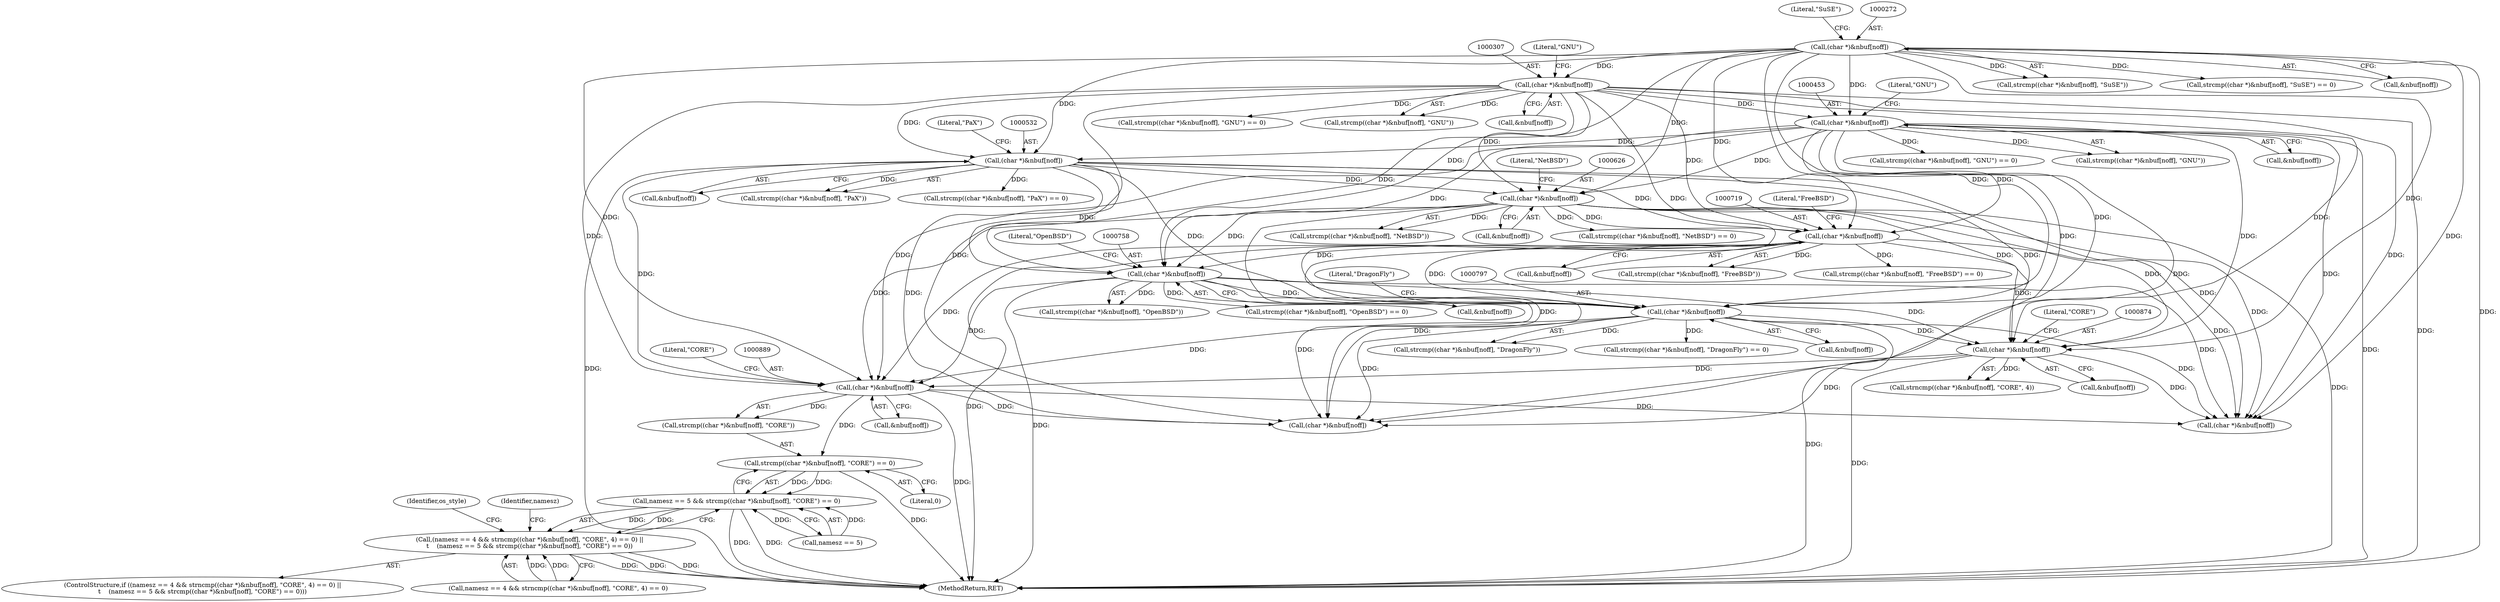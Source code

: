 digraph "0_file_ce90e05774dd77d86cfc8dfa6da57b32816841c4_2@API" {
"1000886" [label="(Call,strcmp((char *)&nbuf[noff], \"CORE\") == 0)"];
"1000888" [label="(Call,(char *)&nbuf[noff])"];
"1000531" [label="(Call,(char *)&nbuf[noff])"];
"1000271" [label="(Call,(char *)&nbuf[noff])"];
"1000306" [label="(Call,(char *)&nbuf[noff])"];
"1000452" [label="(Call,(char *)&nbuf[noff])"];
"1000625" [label="(Call,(char *)&nbuf[noff])"];
"1000757" [label="(Call,(char *)&nbuf[noff])"];
"1000718" [label="(Call,(char *)&nbuf[noff])"];
"1000796" [label="(Call,(char *)&nbuf[noff])"];
"1000873" [label="(Call,(char *)&nbuf[noff])"];
"1000882" [label="(Call,namesz == 5 && strcmp((char *)&nbuf[noff], \"CORE\") == 0)"];
"1000866" [label="(Call,(namesz == 4 && strncmp((char *)&nbuf[noff], \"CORE\", 4) == 0) ||\n\t    (namesz == 5 && strcmp((char *)&nbuf[noff], \"CORE\") == 0))"];
"1000894" [label="(Literal,\"CORE\")"];
"1000271" [label="(Call,(char *)&nbuf[noff])"];
"1000759" [label="(Call,&nbuf[noff])"];
"1000883" [label="(Call,namesz == 5)"];
"1000631" [label="(Literal,\"NetBSD\")"];
"1000720" [label="(Call,&nbuf[noff])"];
"1000452" [label="(Call,(char *)&nbuf[noff])"];
"1000865" [label="(ControlStructure,if ((namesz == 4 && strncmp((char *)&nbuf[noff], \"CORE\", 4) == 0) ||\n\t    (namesz == 5 && strcmp((char *)&nbuf[noff], \"CORE\") == 0)))"];
"1000798" [label="(Call,&nbuf[noff])"];
"1000454" [label="(Call,&nbuf[noff])"];
"1000533" [label="(Call,&nbuf[noff])"];
"1000451" [label="(Call,strcmp((char *)&nbuf[noff], \"GNU\"))"];
"1000277" [label="(Literal,\"SuSE\")"];
"1000886" [label="(Call,strcmp((char *)&nbuf[noff], \"CORE\") == 0)"];
"1000756" [label="(Call,strcmp((char *)&nbuf[noff], \"OpenBSD\"))"];
"1000866" [label="(Call,(namesz == 4 && strncmp((char *)&nbuf[noff], \"CORE\", 4) == 0) ||\n\t    (namesz == 5 && strcmp((char *)&nbuf[noff], \"CORE\") == 0))"];
"1000718" [label="(Call,(char *)&nbuf[noff])"];
"1000895" [label="(Literal,0)"];
"1000530" [label="(Call,strcmp((char *)&nbuf[noff], \"PaX\"))"];
"1000888" [label="(Call,(char *)&nbuf[noff])"];
"1000887" [label="(Call,strcmp((char *)&nbuf[noff], \"CORE\"))"];
"1000537" [label="(Literal,\"PaX\")"];
"1000890" [label="(Call,&nbuf[noff])"];
"1000450" [label="(Call,strcmp((char *)&nbuf[noff], \"GNU\") == 0)"];
"1000898" [label="(Identifier,os_style)"];
"1000304" [label="(Call,strcmp((char *)&nbuf[noff], \"GNU\") == 0)"];
"1000270" [label="(Call,strcmp((char *)&nbuf[noff], \"SuSE\"))"];
"1000312" [label="(Literal,\"GNU\")"];
"1000873" [label="(Call,(char *)&nbuf[noff])"];
"1000624" [label="(Call,strcmp((char *)&nbuf[noff], \"NetBSD\"))"];
"1000627" [label="(Call,&nbuf[noff])"];
"1000763" [label="(Literal,\"OpenBSD\")"];
"1000907" [label="(Call,(char *)&nbuf[noff])"];
"1000623" [label="(Call,strcmp((char *)&nbuf[noff], \"NetBSD\") == 0)"];
"1000755" [label="(Call,strcmp((char *)&nbuf[noff], \"OpenBSD\") == 0)"];
"1000625" [label="(Call,(char *)&nbuf[noff])"];
"1000717" [label="(Call,strcmp((char *)&nbuf[noff], \"FreeBSD\"))"];
"1000531" [label="(Call,(char *)&nbuf[noff])"];
"1000796" [label="(Call,(char *)&nbuf[noff])"];
"1000926" [label="(Call,(char *)&nbuf[noff])"];
"1000875" [label="(Call,&nbuf[noff])"];
"1000867" [label="(Call,namesz == 4 && strncmp((char *)&nbuf[noff], \"CORE\", 4) == 0)"];
"1000903" [label="(Identifier,namesz)"];
"1000795" [label="(Call,strcmp((char *)&nbuf[noff], \"DragonFly\"))"];
"1001244" [label="(MethodReturn,RET)"];
"1000879" [label="(Literal,\"CORE\")"];
"1000757" [label="(Call,(char *)&nbuf[noff])"];
"1000802" [label="(Literal,\"DragonFly\")"];
"1000269" [label="(Call,strcmp((char *)&nbuf[noff], \"SuSE\") == 0)"];
"1000306" [label="(Call,(char *)&nbuf[noff])"];
"1000529" [label="(Call,strcmp((char *)&nbuf[noff], \"PaX\") == 0)"];
"1000724" [label="(Literal,\"FreeBSD\")"];
"1000872" [label="(Call,strncmp((char *)&nbuf[noff], \"CORE\", 4))"];
"1000305" [label="(Call,strcmp((char *)&nbuf[noff], \"GNU\"))"];
"1000308" [label="(Call,&nbuf[noff])"];
"1000273" [label="(Call,&nbuf[noff])"];
"1000716" [label="(Call,strcmp((char *)&nbuf[noff], \"FreeBSD\") == 0)"];
"1000794" [label="(Call,strcmp((char *)&nbuf[noff], \"DragonFly\") == 0)"];
"1000882" [label="(Call,namesz == 5 && strcmp((char *)&nbuf[noff], \"CORE\") == 0)"];
"1000458" [label="(Literal,\"GNU\")"];
"1000886" -> "1000882"  [label="AST: "];
"1000886" -> "1000895"  [label="CFG: "];
"1000887" -> "1000886"  [label="AST: "];
"1000895" -> "1000886"  [label="AST: "];
"1000882" -> "1000886"  [label="CFG: "];
"1000886" -> "1001244"  [label="DDG: "];
"1000886" -> "1000882"  [label="DDG: "];
"1000886" -> "1000882"  [label="DDG: "];
"1000888" -> "1000886"  [label="DDG: "];
"1000888" -> "1000887"  [label="AST: "];
"1000888" -> "1000890"  [label="CFG: "];
"1000889" -> "1000888"  [label="AST: "];
"1000890" -> "1000888"  [label="AST: "];
"1000894" -> "1000888"  [label="CFG: "];
"1000888" -> "1001244"  [label="DDG: "];
"1000888" -> "1000887"  [label="DDG: "];
"1000531" -> "1000888"  [label="DDG: "];
"1000625" -> "1000888"  [label="DDG: "];
"1000757" -> "1000888"  [label="DDG: "];
"1000718" -> "1000888"  [label="DDG: "];
"1000271" -> "1000888"  [label="DDG: "];
"1000796" -> "1000888"  [label="DDG: "];
"1000873" -> "1000888"  [label="DDG: "];
"1000306" -> "1000888"  [label="DDG: "];
"1000452" -> "1000888"  [label="DDG: "];
"1000888" -> "1000907"  [label="DDG: "];
"1000888" -> "1000926"  [label="DDG: "];
"1000531" -> "1000530"  [label="AST: "];
"1000531" -> "1000533"  [label="CFG: "];
"1000532" -> "1000531"  [label="AST: "];
"1000533" -> "1000531"  [label="AST: "];
"1000537" -> "1000531"  [label="CFG: "];
"1000531" -> "1001244"  [label="DDG: "];
"1000531" -> "1000529"  [label="DDG: "];
"1000531" -> "1000530"  [label="DDG: "];
"1000271" -> "1000531"  [label="DDG: "];
"1000306" -> "1000531"  [label="DDG: "];
"1000452" -> "1000531"  [label="DDG: "];
"1000531" -> "1000625"  [label="DDG: "];
"1000531" -> "1000718"  [label="DDG: "];
"1000531" -> "1000757"  [label="DDG: "];
"1000531" -> "1000796"  [label="DDG: "];
"1000531" -> "1000873"  [label="DDG: "];
"1000531" -> "1000907"  [label="DDG: "];
"1000531" -> "1000926"  [label="DDG: "];
"1000271" -> "1000270"  [label="AST: "];
"1000271" -> "1000273"  [label="CFG: "];
"1000272" -> "1000271"  [label="AST: "];
"1000273" -> "1000271"  [label="AST: "];
"1000277" -> "1000271"  [label="CFG: "];
"1000271" -> "1001244"  [label="DDG: "];
"1000271" -> "1000269"  [label="DDG: "];
"1000271" -> "1000270"  [label="DDG: "];
"1000271" -> "1000306"  [label="DDG: "];
"1000271" -> "1000452"  [label="DDG: "];
"1000271" -> "1000625"  [label="DDG: "];
"1000271" -> "1000718"  [label="DDG: "];
"1000271" -> "1000757"  [label="DDG: "];
"1000271" -> "1000796"  [label="DDG: "];
"1000271" -> "1000873"  [label="DDG: "];
"1000271" -> "1000907"  [label="DDG: "];
"1000271" -> "1000926"  [label="DDG: "];
"1000306" -> "1000305"  [label="AST: "];
"1000306" -> "1000308"  [label="CFG: "];
"1000307" -> "1000306"  [label="AST: "];
"1000308" -> "1000306"  [label="AST: "];
"1000312" -> "1000306"  [label="CFG: "];
"1000306" -> "1001244"  [label="DDG: "];
"1000306" -> "1000304"  [label="DDG: "];
"1000306" -> "1000305"  [label="DDG: "];
"1000306" -> "1000452"  [label="DDG: "];
"1000306" -> "1000625"  [label="DDG: "];
"1000306" -> "1000718"  [label="DDG: "];
"1000306" -> "1000757"  [label="DDG: "];
"1000306" -> "1000796"  [label="DDG: "];
"1000306" -> "1000873"  [label="DDG: "];
"1000306" -> "1000907"  [label="DDG: "];
"1000306" -> "1000926"  [label="DDG: "];
"1000452" -> "1000451"  [label="AST: "];
"1000452" -> "1000454"  [label="CFG: "];
"1000453" -> "1000452"  [label="AST: "];
"1000454" -> "1000452"  [label="AST: "];
"1000458" -> "1000452"  [label="CFG: "];
"1000452" -> "1001244"  [label="DDG: "];
"1000452" -> "1000450"  [label="DDG: "];
"1000452" -> "1000451"  [label="DDG: "];
"1000452" -> "1000625"  [label="DDG: "];
"1000452" -> "1000718"  [label="DDG: "];
"1000452" -> "1000757"  [label="DDG: "];
"1000452" -> "1000796"  [label="DDG: "];
"1000452" -> "1000873"  [label="DDG: "];
"1000452" -> "1000907"  [label="DDG: "];
"1000452" -> "1000926"  [label="DDG: "];
"1000625" -> "1000624"  [label="AST: "];
"1000625" -> "1000627"  [label="CFG: "];
"1000626" -> "1000625"  [label="AST: "];
"1000627" -> "1000625"  [label="AST: "];
"1000631" -> "1000625"  [label="CFG: "];
"1000625" -> "1001244"  [label="DDG: "];
"1000625" -> "1000623"  [label="DDG: "];
"1000625" -> "1000624"  [label="DDG: "];
"1000625" -> "1000718"  [label="DDG: "];
"1000625" -> "1000757"  [label="DDG: "];
"1000625" -> "1000796"  [label="DDG: "];
"1000625" -> "1000873"  [label="DDG: "];
"1000625" -> "1000907"  [label="DDG: "];
"1000625" -> "1000926"  [label="DDG: "];
"1000757" -> "1000756"  [label="AST: "];
"1000757" -> "1000759"  [label="CFG: "];
"1000758" -> "1000757"  [label="AST: "];
"1000759" -> "1000757"  [label="AST: "];
"1000763" -> "1000757"  [label="CFG: "];
"1000757" -> "1001244"  [label="DDG: "];
"1000757" -> "1000755"  [label="DDG: "];
"1000757" -> "1000756"  [label="DDG: "];
"1000718" -> "1000757"  [label="DDG: "];
"1000757" -> "1000796"  [label="DDG: "];
"1000757" -> "1000873"  [label="DDG: "];
"1000757" -> "1000907"  [label="DDG: "];
"1000757" -> "1000926"  [label="DDG: "];
"1000718" -> "1000717"  [label="AST: "];
"1000718" -> "1000720"  [label="CFG: "];
"1000719" -> "1000718"  [label="AST: "];
"1000720" -> "1000718"  [label="AST: "];
"1000724" -> "1000718"  [label="CFG: "];
"1000718" -> "1001244"  [label="DDG: "];
"1000718" -> "1000716"  [label="DDG: "];
"1000718" -> "1000717"  [label="DDG: "];
"1000718" -> "1000796"  [label="DDG: "];
"1000718" -> "1000873"  [label="DDG: "];
"1000718" -> "1000907"  [label="DDG: "];
"1000718" -> "1000926"  [label="DDG: "];
"1000796" -> "1000795"  [label="AST: "];
"1000796" -> "1000798"  [label="CFG: "];
"1000797" -> "1000796"  [label="AST: "];
"1000798" -> "1000796"  [label="AST: "];
"1000802" -> "1000796"  [label="CFG: "];
"1000796" -> "1001244"  [label="DDG: "];
"1000796" -> "1000794"  [label="DDG: "];
"1000796" -> "1000795"  [label="DDG: "];
"1000796" -> "1000873"  [label="DDG: "];
"1000796" -> "1000907"  [label="DDG: "];
"1000796" -> "1000926"  [label="DDG: "];
"1000873" -> "1000872"  [label="AST: "];
"1000873" -> "1000875"  [label="CFG: "];
"1000874" -> "1000873"  [label="AST: "];
"1000875" -> "1000873"  [label="AST: "];
"1000879" -> "1000873"  [label="CFG: "];
"1000873" -> "1001244"  [label="DDG: "];
"1000873" -> "1000872"  [label="DDG: "];
"1000873" -> "1000907"  [label="DDG: "];
"1000873" -> "1000926"  [label="DDG: "];
"1000882" -> "1000866"  [label="AST: "];
"1000882" -> "1000883"  [label="CFG: "];
"1000883" -> "1000882"  [label="AST: "];
"1000866" -> "1000882"  [label="CFG: "];
"1000882" -> "1001244"  [label="DDG: "];
"1000882" -> "1001244"  [label="DDG: "];
"1000882" -> "1000866"  [label="DDG: "];
"1000882" -> "1000866"  [label="DDG: "];
"1000883" -> "1000882"  [label="DDG: "];
"1000883" -> "1000882"  [label="DDG: "];
"1000866" -> "1000865"  [label="AST: "];
"1000866" -> "1000867"  [label="CFG: "];
"1000867" -> "1000866"  [label="AST: "];
"1000898" -> "1000866"  [label="CFG: "];
"1000903" -> "1000866"  [label="CFG: "];
"1000866" -> "1001244"  [label="DDG: "];
"1000866" -> "1001244"  [label="DDG: "];
"1000866" -> "1001244"  [label="DDG: "];
"1000867" -> "1000866"  [label="DDG: "];
"1000867" -> "1000866"  [label="DDG: "];
}
